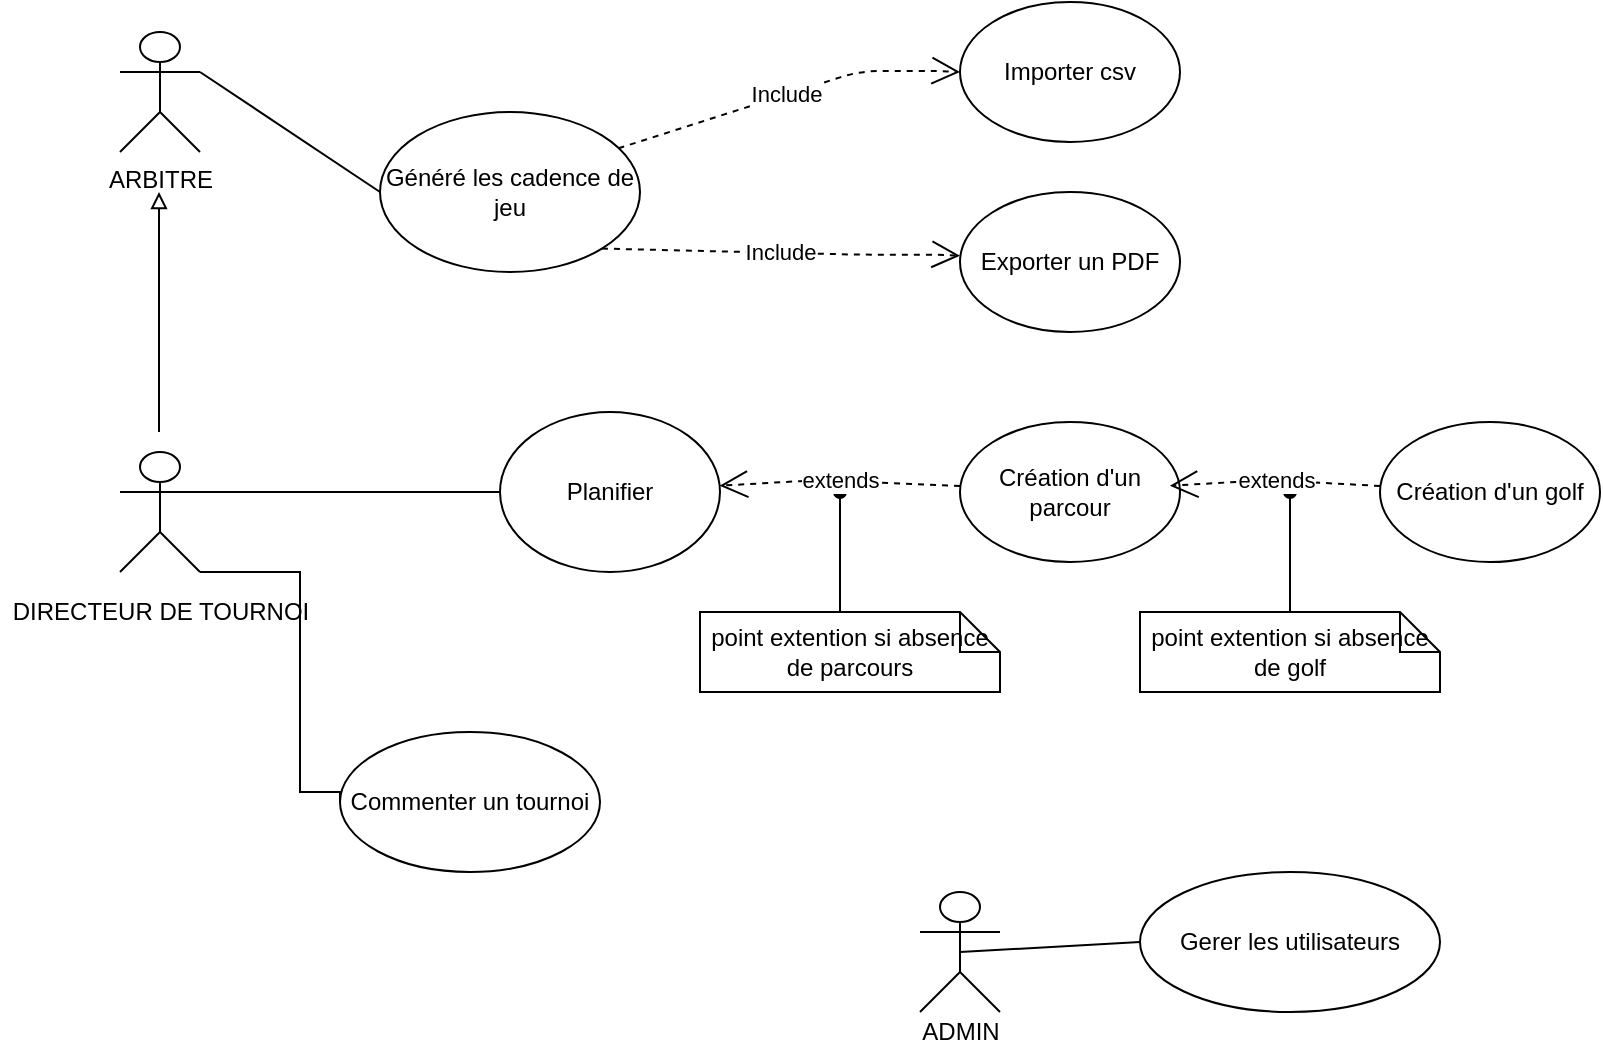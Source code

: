 <mxfile version="13.7.9" type="embed"><diagram id="ryODw6hwkIPNpniEInh7" name="Page-1"><mxGraphModel dx="1134" dy="754" grid="1" gridSize="10" guides="1" tooltips="1" connect="1" arrows="1" fold="1" page="1" pageScale="1" pageWidth="827" pageHeight="1169" math="0" shadow="0"><root><mxCell id="0"/><mxCell id="1" parent="0"/><mxCell id="4y__aKnfvtlqieuuxI3a-1" value="" style="shape=umlActor;verticalLabelPosition=bottom;verticalAlign=top;html=1;outlineConnect=0;" parent="1" vertex="1"><mxGeometry x="80" y="270" width="40" height="60" as="geometry"/></mxCell><mxCell id="4y__aKnfvtlqieuuxI3a-4" value="ARBITRE" style="shape=umlActor;verticalLabelPosition=bottom;verticalAlign=top;html=1;outlineConnect=0;" parent="1" vertex="1"><mxGeometry x="80" y="60" width="40" height="60" as="geometry"/></mxCell><mxCell id="4y__aKnfvtlqieuuxI3a-12" value="DIRECTEUR DE TOURNOI" style="text;html=1;align=center;verticalAlign=middle;resizable=0;points=[];autosize=1;" parent="1" vertex="1"><mxGeometry x="20" y="340" width="160" height="20" as="geometry"/></mxCell><mxCell id="4y__aKnfvtlqieuuxI3a-17" value="Généré les cadence de jeu" style="ellipse;whiteSpace=wrap;html=1;" parent="1" vertex="1"><mxGeometry x="210" y="100" width="130" height="80" as="geometry"/></mxCell><mxCell id="4y__aKnfvtlqieuuxI3a-18" value="Planifier" style="ellipse;whiteSpace=wrap;html=1;" parent="1" vertex="1"><mxGeometry x="270" y="250" width="110" height="80" as="geometry"/></mxCell><mxCell id="4y__aKnfvtlqieuuxI3a-23" value="" style="edgeStyle=orthogonalEdgeStyle;rounded=0;orthogonalLoop=1;jettySize=auto;html=1;startArrow=block;startFill=0;endArrow=none;endFill=0;strokeWidth=1;" parent="1" edge="1"><mxGeometry relative="1" as="geometry"><mxPoint x="99.5" y="140" as="sourcePoint"/><mxPoint x="99.5" y="250" as="targetPoint"/><Array as="points"><mxPoint x="99" y="260"/><mxPoint x="99" y="260"/></Array></mxGeometry></mxCell><mxCell id="4y__aKnfvtlqieuuxI3a-26" value="" style="shape=umlActor;verticalLabelPosition=bottom;verticalAlign=top;html=1;outlineConnect=0;" parent="1" vertex="1"><mxGeometry x="480" y="490" width="40" height="60" as="geometry"/></mxCell><mxCell id="4y__aKnfvtlqieuuxI3a-28" value="ADMIN" style="text;html=1;align=center;verticalAlign=middle;resizable=0;points=[];autosize=1;" parent="1" vertex="1"><mxGeometry x="475" y="550" width="50" height="20" as="geometry"/></mxCell><mxCell id="4y__aKnfvtlqieuuxI3a-30" value="" style="endArrow=none;html=1;entryX=0;entryY=0.5;entryDx=0;entryDy=0;exitX=1;exitY=0.333;exitDx=0;exitDy=0;exitPerimeter=0;" parent="1" source="4y__aKnfvtlqieuuxI3a-4" target="4y__aKnfvtlqieuuxI3a-17" edge="1"><mxGeometry width="50" height="50" relative="1" as="geometry"><mxPoint x="140" y="80" as="sourcePoint"/><mxPoint x="230" y="70" as="targetPoint"/><Array as="points"/></mxGeometry></mxCell><mxCell id="4y__aKnfvtlqieuuxI3a-31" value="" style="endArrow=none;html=1;entryX=0;entryY=0.5;entryDx=0;entryDy=0;exitX=1;exitY=0.333;exitDx=0;exitDy=0;exitPerimeter=0;" parent="1" source="4y__aKnfvtlqieuuxI3a-1" target="4y__aKnfvtlqieuuxI3a-18" edge="1"><mxGeometry width="50" height="50" relative="1" as="geometry"><mxPoint x="140" y="290" as="sourcePoint"/><mxPoint x="280" y="305" as="targetPoint"/><Array as="points"><mxPoint x="170" y="290"/></Array></mxGeometry></mxCell><mxCell id="4y__aKnfvtlqieuuxI3a-34" value="&lt;span&gt;Commenter un tournoi&lt;/span&gt;" style="ellipse;whiteSpace=wrap;html=1;" parent="1" vertex="1"><mxGeometry x="190" y="410" width="130" height="70" as="geometry"/></mxCell><mxCell id="4y__aKnfvtlqieuuxI3a-44" style="edgeStyle=orthogonalEdgeStyle;rounded=0;orthogonalLoop=1;jettySize=auto;html=1;entryX=0;entryY=0.5;entryDx=0;entryDy=0;startArrow=none;startFill=0;endArrow=none;endFill=0;strokeWidth=1;exitX=1;exitY=1;exitDx=0;exitDy=0;exitPerimeter=0;" parent="1" source="4y__aKnfvtlqieuuxI3a-1" target="4y__aKnfvtlqieuuxI3a-34" edge="1"><mxGeometry relative="1" as="geometry"><mxPoint x="180" y="326" as="sourcePoint"/><Array as="points"><mxPoint x="170" y="330"/><mxPoint x="170" y="440"/></Array></mxGeometry></mxCell><mxCell id="4y__aKnfvtlqieuuxI3a-45" value="Include" style="endArrow=open;endSize=12;dashed=1;html=1;strokeWidth=1;entryX=0;entryY=0.5;entryDx=0;entryDy=0;exitX=0.917;exitY=0.227;exitDx=0;exitDy=0;exitPerimeter=0;" parent="1" source="4y__aKnfvtlqieuuxI3a-17" target="4y__aKnfvtlqieuuxI3a-58" edge="1"><mxGeometry width="160" relative="1" as="geometry"><mxPoint x="360" y="80" as="sourcePoint"/><mxPoint x="490" y="80" as="targetPoint"/><Array as="points"><mxPoint x="450" y="79.5"/><mxPoint x="490" y="79.5"/></Array></mxGeometry></mxCell><mxCell id="4y__aKnfvtlqieuuxI3a-46" value="Exporter un PDF" style="ellipse;whiteSpace=wrap;html=1;" parent="1" vertex="1"><mxGeometry x="500" y="140" width="110" height="70" as="geometry"/></mxCell><mxCell id="4y__aKnfvtlqieuuxI3a-48" value="Gerer les utilisateurs" style="ellipse;whiteSpace=wrap;html=1;" parent="1" vertex="1"><mxGeometry x="590" y="480" width="150" height="70" as="geometry"/></mxCell><mxCell id="4y__aKnfvtlqieuuxI3a-49" value="" style="endArrow=none;html=1;entryX=0;entryY=0.5;entryDx=0;entryDy=0;exitX=0.5;exitY=0.5;exitDx=0;exitDy=0;exitPerimeter=0;" parent="1" source="4y__aKnfvtlqieuuxI3a-26" target="4y__aKnfvtlqieuuxI3a-48" edge="1"><mxGeometry width="50" height="50" relative="1" as="geometry"><mxPoint x="530" y="515" as="sourcePoint"/><mxPoint x="610" y="189.5" as="targetPoint"/><Array as="points"/></mxGeometry></mxCell><mxCell id="4y__aKnfvtlqieuuxI3a-56" value="Création d'un parcour" style="ellipse;whiteSpace=wrap;html=1;" parent="1" vertex="1"><mxGeometry x="500" y="255" width="110" height="70" as="geometry"/></mxCell><mxCell id="4y__aKnfvtlqieuuxI3a-57" value="Création d'un golf" style="ellipse;whiteSpace=wrap;html=1;" parent="1" vertex="1"><mxGeometry x="710" y="255" width="110" height="70" as="geometry"/></mxCell><mxCell id="4y__aKnfvtlqieuuxI3a-58" value="Importer csv" style="ellipse;whiteSpace=wrap;html=1;" parent="1" vertex="1"><mxGeometry x="500" y="45" width="110" height="70" as="geometry"/></mxCell><mxCell id="4y__aKnfvtlqieuuxI3a-63" value="Include" style="endArrow=open;endSize=12;dashed=1;html=1;strokeWidth=1;entryX=0;entryY=0.5;entryDx=0;entryDy=0;exitX=1;exitY=1;exitDx=0;exitDy=0;" parent="1" source="4y__aKnfvtlqieuuxI3a-17" edge="1"><mxGeometry width="160" relative="1" as="geometry"><mxPoint x="329.21" y="210.0" as="sourcePoint"/><mxPoint x="500" y="171.84" as="targetPoint"/><Array as="points"><mxPoint x="450" y="171.34"/><mxPoint x="490" y="171.34"/></Array></mxGeometry></mxCell><mxCell id="4y__aKnfvtlqieuuxI3a-67" value="point extention si absence de parcours" style="shape=note;size=20;whiteSpace=wrap;html=1;" parent="1" vertex="1"><mxGeometry x="370" y="350" width="150" height="40" as="geometry"/></mxCell><mxCell id="4y__aKnfvtlqieuuxI3a-77" style="edgeStyle=orthogonalEdgeStyle;rounded=0;orthogonalLoop=1;jettySize=auto;html=1;startArrow=none;startFill=0;endArrow=oval;endFill=1;strokeWidth=1;" parent="1" source="4y__aKnfvtlqieuuxI3a-69" edge="1"><mxGeometry relative="1" as="geometry"><mxPoint x="665" y="290" as="targetPoint"/></mxGeometry></mxCell><mxCell id="4y__aKnfvtlqieuuxI3a-69" value="point extention si absence de golf" style="shape=note;size=20;whiteSpace=wrap;html=1;" parent="1" vertex="1"><mxGeometry x="590" y="350" width="150" height="40" as="geometry"/></mxCell><mxCell id="4y__aKnfvtlqieuuxI3a-78" style="edgeStyle=orthogonalEdgeStyle;rounded=0;orthogonalLoop=1;jettySize=auto;html=1;startArrow=none;startFill=0;endArrow=oval;endFill=1;strokeWidth=1;" parent="1" edge="1"><mxGeometry relative="1" as="geometry"><mxPoint x="440" y="290" as="targetPoint"/><mxPoint x="440" y="350" as="sourcePoint"/><Array as="points"><mxPoint x="440" y="320"/><mxPoint x="440" y="320"/></Array></mxGeometry></mxCell><mxCell id="4y__aKnfvtlqieuuxI3a-79" value="extends" style="endArrow=open;endSize=12;dashed=1;html=1;strokeWidth=1;" parent="1" target="4y__aKnfvtlqieuuxI3a-18" edge="1"><mxGeometry width="160" relative="1" as="geometry"><mxPoint x="500" y="287" as="sourcePoint"/><mxPoint x="440" y="210.5" as="targetPoint"/><Array as="points"><mxPoint x="430" y="284"/></Array></mxGeometry></mxCell><mxCell id="4y__aKnfvtlqieuuxI3a-80" value="extends" style="endArrow=open;endSize=12;dashed=1;html=1;strokeWidth=1;" parent="1" edge="1"><mxGeometry width="160" relative="1" as="geometry"><mxPoint x="710" y="287" as="sourcePoint"/><mxPoint x="604.911" y="286.867" as="targetPoint"/><Array as="points"><mxPoint x="655.08" y="284"/></Array></mxGeometry></mxCell></root></mxGraphModel></diagram></mxfile>